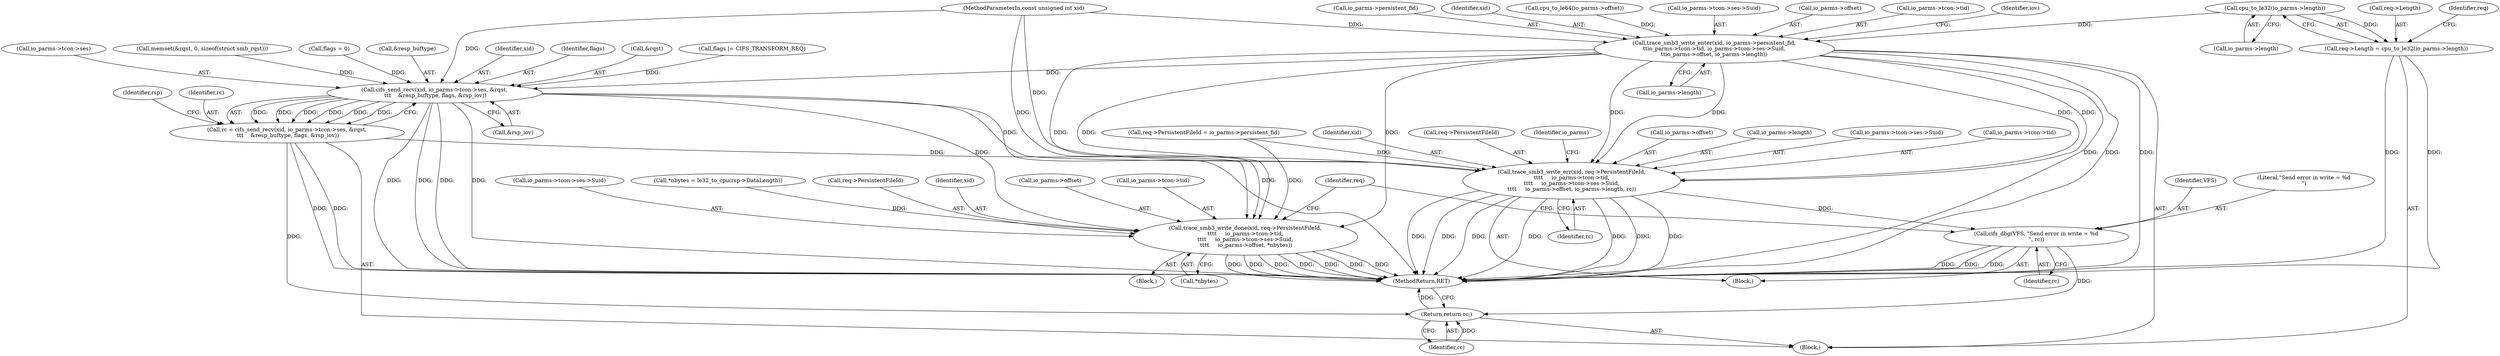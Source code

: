 digraph "0_linux_6a3eb3360667170988f8a6477f6686242061488a@pointer" {
"1000219" [label="(Call,cpu_to_le32(io_parms->length))"];
"1000215" [label="(Call,req->Length = cpu_to_le32(io_parms->length))"];
"1000236" [label="(Call,trace_smb3_write_enter(xid, io_parms->persistent_fid,\n\t\tio_parms->tcon->tid, io_parms->tcon->ses->Suid,\n\t\tio_parms->offset, io_parms->length))"];
"1000297" [label="(Call,cifs_send_recv(xid, io_parms->tcon->ses, &rqst,\n \t\t\t    &resp_buftype, flags, &rsp_iov))"];
"1000295" [label="(Call,rc = cifs_send_recv(xid, io_parms->tcon->ses, &rqst,\n \t\t\t    &resp_buftype, flags, &rsp_iov))"];
"1000321" [label="(Call,trace_smb3_write_err(xid, req->PersistentFileId,\n\t\t\t\t     io_parms->tcon->tid,\n\t\t\t\t     io_parms->tcon->ses->Suid,\n\t\t\t\t     io_parms->offset, io_parms->length, rc))"];
"1000350" [label="(Call,cifs_dbg(VFS, \"Send error in write = %d\n\", rc))"];
"1000390" [label="(Return,return rc;)"];
"1000363" [label="(Call,trace_smb3_write_done(xid, req->PersistentFileId,\n\t\t\t\t     io_parms->tcon->tid,\n\t\t\t\t     io_parms->tcon->ses->Suid,\n \t\t\t\t     io_parms->offset, *nbytes))"];
"1000326" [label="(Call,io_parms->tcon->tid)"];
"1000322" [label="(Identifier,xid)"];
"1000386" [label="(Identifier,req)"];
"1000296" [label="(Identifier,rc)"];
"1000331" [label="(Call,io_parms->tcon->ses->Suid)"];
"1000236" [label="(Call,trace_smb3_write_enter(xid, io_parms->persistent_fid,\n\t\tio_parms->tcon->tid, io_parms->tcon->ses->Suid,\n\t\tio_parms->offset, io_parms->length))"];
"1000321" [label="(Call,trace_smb3_write_err(xid, req->PersistentFileId,\n\t\t\t\t     io_parms->tcon->tid,\n\t\t\t\t     io_parms->tcon->ses->Suid,\n\t\t\t\t     io_parms->offset, io_parms->length, rc))"];
"1000186" [label="(Call,req->PersistentFileId = io_parms->persistent_fid)"];
"1000350" [label="(Call,cifs_dbg(VFS, \"Send error in write = %d\n\", rc))"];
"1000365" [label="(Call,req->PersistentFileId)"];
"1000295" [label="(Call,rc = cifs_send_recv(xid, io_parms->tcon->ses, &rqst,\n \t\t\t    &resp_buftype, flags, &rsp_iov))"];
"1000298" [label="(Identifier,xid)"];
"1000353" [label="(Identifier,rc)"];
"1000364" [label="(Identifier,xid)"];
"1000309" [label="(Call,&rsp_iov)"];
"1000216" [label="(Call,req->Length)"];
"1000246" [label="(Call,io_parms->tcon->ses->Suid)"];
"1000380" [label="(Call,io_parms->offset)"];
"1000253" [label="(Call,io_parms->offset)"];
"1000391" [label="(Identifier,rc)"];
"1000241" [label="(Call,io_parms->tcon->tid)"];
"1000102" [label="(MethodParameterIn,const unsigned int xid)"];
"1000368" [label="(Call,io_parms->tcon->tid)"];
"1000256" [label="(Call,io_parms->length)"];
"1000312" [label="(Identifier,rsp)"];
"1000323" [label="(Call,req->PersistentFileId)"];
"1000308" [label="(Identifier,flags)"];
"1000215" [label="(Call,req->Length = cpu_to_le32(io_parms->length))"];
"1000107" [label="(Block,)"];
"1000390" [label="(Return,return rc;)"];
"1000352" [label="(Literal,\"Send error in write = %d\n\")"];
"1000355" [label="(Block,)"];
"1000363" [label="(Call,trace_smb3_write_done(xid, req->PersistentFileId,\n\t\t\t\t     io_parms->tcon->tid,\n\t\t\t\t     io_parms->tcon->ses->Suid,\n \t\t\t\t     io_parms->offset, *nbytes))"];
"1000373" [label="(Call,io_parms->tcon->ses->Suid)"];
"1000225" [label="(Identifier,req)"];
"1000344" [label="(Identifier,rc)"];
"1000220" [label="(Call,io_parms->length)"];
"1000304" [label="(Call,&rqst)"];
"1000173" [label="(Call,flags |= CIFS_TRANSFORM_REQ)"];
"1000347" [label="(Identifier,io_parms)"];
"1000262" [label="(Identifier,iov)"];
"1000299" [label="(Call,io_parms->tcon->ses)"];
"1000277" [label="(Call,memset(&rqst, 0, sizeof(struct smb_rqst)))"];
"1000238" [label="(Call,io_parms->persistent_fid)"];
"1000297" [label="(Call,cifs_send_recv(xid, io_parms->tcon->ses, &rqst,\n \t\t\t    &resp_buftype, flags, &rsp_iov))"];
"1000392" [label="(MethodReturn,RET)"];
"1000237" [label="(Identifier,xid)"];
"1000124" [label="(Call,flags = 0)"];
"1000306" [label="(Call,&resp_buftype)"];
"1000219" [label="(Call,cpu_to_le32(io_parms->length))"];
"1000338" [label="(Call,io_parms->offset)"];
"1000320" [label="(Block,)"];
"1000351" [label="(Identifier,VFS)"];
"1000341" [label="(Call,io_parms->length)"];
"1000356" [label="(Call,*nbytes = le32_to_cpu(rsp->DataLength))"];
"1000383" [label="(Call,*nbytes)"];
"1000227" [label="(Call,cpu_to_le64(io_parms->offset))"];
"1000219" -> "1000215"  [label="AST: "];
"1000219" -> "1000220"  [label="CFG: "];
"1000220" -> "1000219"  [label="AST: "];
"1000215" -> "1000219"  [label="CFG: "];
"1000219" -> "1000215"  [label="DDG: "];
"1000219" -> "1000236"  [label="DDG: "];
"1000215" -> "1000107"  [label="AST: "];
"1000216" -> "1000215"  [label="AST: "];
"1000225" -> "1000215"  [label="CFG: "];
"1000215" -> "1000392"  [label="DDG: "];
"1000215" -> "1000392"  [label="DDG: "];
"1000236" -> "1000107"  [label="AST: "];
"1000236" -> "1000256"  [label="CFG: "];
"1000237" -> "1000236"  [label="AST: "];
"1000238" -> "1000236"  [label="AST: "];
"1000241" -> "1000236"  [label="AST: "];
"1000246" -> "1000236"  [label="AST: "];
"1000253" -> "1000236"  [label="AST: "];
"1000256" -> "1000236"  [label="AST: "];
"1000262" -> "1000236"  [label="CFG: "];
"1000236" -> "1000392"  [label="DDG: "];
"1000236" -> "1000392"  [label="DDG: "];
"1000236" -> "1000392"  [label="DDG: "];
"1000102" -> "1000236"  [label="DDG: "];
"1000227" -> "1000236"  [label="DDG: "];
"1000236" -> "1000297"  [label="DDG: "];
"1000236" -> "1000321"  [label="DDG: "];
"1000236" -> "1000321"  [label="DDG: "];
"1000236" -> "1000321"  [label="DDG: "];
"1000236" -> "1000321"  [label="DDG: "];
"1000236" -> "1000363"  [label="DDG: "];
"1000236" -> "1000363"  [label="DDG: "];
"1000236" -> "1000363"  [label="DDG: "];
"1000297" -> "1000295"  [label="AST: "];
"1000297" -> "1000309"  [label="CFG: "];
"1000298" -> "1000297"  [label="AST: "];
"1000299" -> "1000297"  [label="AST: "];
"1000304" -> "1000297"  [label="AST: "];
"1000306" -> "1000297"  [label="AST: "];
"1000308" -> "1000297"  [label="AST: "];
"1000309" -> "1000297"  [label="AST: "];
"1000295" -> "1000297"  [label="CFG: "];
"1000297" -> "1000392"  [label="DDG: "];
"1000297" -> "1000392"  [label="DDG: "];
"1000297" -> "1000392"  [label="DDG: "];
"1000297" -> "1000392"  [label="DDG: "];
"1000297" -> "1000392"  [label="DDG: "];
"1000297" -> "1000295"  [label="DDG: "];
"1000297" -> "1000295"  [label="DDG: "];
"1000297" -> "1000295"  [label="DDG: "];
"1000297" -> "1000295"  [label="DDG: "];
"1000297" -> "1000295"  [label="DDG: "];
"1000297" -> "1000295"  [label="DDG: "];
"1000102" -> "1000297"  [label="DDG: "];
"1000277" -> "1000297"  [label="DDG: "];
"1000124" -> "1000297"  [label="DDG: "];
"1000173" -> "1000297"  [label="DDG: "];
"1000297" -> "1000321"  [label="DDG: "];
"1000297" -> "1000363"  [label="DDG: "];
"1000295" -> "1000107"  [label="AST: "];
"1000296" -> "1000295"  [label="AST: "];
"1000312" -> "1000295"  [label="CFG: "];
"1000295" -> "1000392"  [label="DDG: "];
"1000295" -> "1000392"  [label="DDG: "];
"1000295" -> "1000321"  [label="DDG: "];
"1000295" -> "1000390"  [label="DDG: "];
"1000321" -> "1000320"  [label="AST: "];
"1000321" -> "1000344"  [label="CFG: "];
"1000322" -> "1000321"  [label="AST: "];
"1000323" -> "1000321"  [label="AST: "];
"1000326" -> "1000321"  [label="AST: "];
"1000331" -> "1000321"  [label="AST: "];
"1000338" -> "1000321"  [label="AST: "];
"1000341" -> "1000321"  [label="AST: "];
"1000344" -> "1000321"  [label="AST: "];
"1000347" -> "1000321"  [label="CFG: "];
"1000321" -> "1000392"  [label="DDG: "];
"1000321" -> "1000392"  [label="DDG: "];
"1000321" -> "1000392"  [label="DDG: "];
"1000321" -> "1000392"  [label="DDG: "];
"1000321" -> "1000392"  [label="DDG: "];
"1000321" -> "1000392"  [label="DDG: "];
"1000321" -> "1000392"  [label="DDG: "];
"1000102" -> "1000321"  [label="DDG: "];
"1000186" -> "1000321"  [label="DDG: "];
"1000321" -> "1000350"  [label="DDG: "];
"1000350" -> "1000320"  [label="AST: "];
"1000350" -> "1000353"  [label="CFG: "];
"1000351" -> "1000350"  [label="AST: "];
"1000352" -> "1000350"  [label="AST: "];
"1000353" -> "1000350"  [label="AST: "];
"1000386" -> "1000350"  [label="CFG: "];
"1000350" -> "1000392"  [label="DDG: "];
"1000350" -> "1000392"  [label="DDG: "];
"1000350" -> "1000392"  [label="DDG: "];
"1000350" -> "1000390"  [label="DDG: "];
"1000390" -> "1000107"  [label="AST: "];
"1000390" -> "1000391"  [label="CFG: "];
"1000391" -> "1000390"  [label="AST: "];
"1000392" -> "1000390"  [label="CFG: "];
"1000390" -> "1000392"  [label="DDG: "];
"1000391" -> "1000390"  [label="DDG: "];
"1000363" -> "1000355"  [label="AST: "];
"1000363" -> "1000383"  [label="CFG: "];
"1000364" -> "1000363"  [label="AST: "];
"1000365" -> "1000363"  [label="AST: "];
"1000368" -> "1000363"  [label="AST: "];
"1000373" -> "1000363"  [label="AST: "];
"1000380" -> "1000363"  [label="AST: "];
"1000383" -> "1000363"  [label="AST: "];
"1000386" -> "1000363"  [label="CFG: "];
"1000363" -> "1000392"  [label="DDG: "];
"1000363" -> "1000392"  [label="DDG: "];
"1000363" -> "1000392"  [label="DDG: "];
"1000363" -> "1000392"  [label="DDG: "];
"1000363" -> "1000392"  [label="DDG: "];
"1000363" -> "1000392"  [label="DDG: "];
"1000363" -> "1000392"  [label="DDG: "];
"1000102" -> "1000363"  [label="DDG: "];
"1000186" -> "1000363"  [label="DDG: "];
"1000356" -> "1000363"  [label="DDG: "];
}
